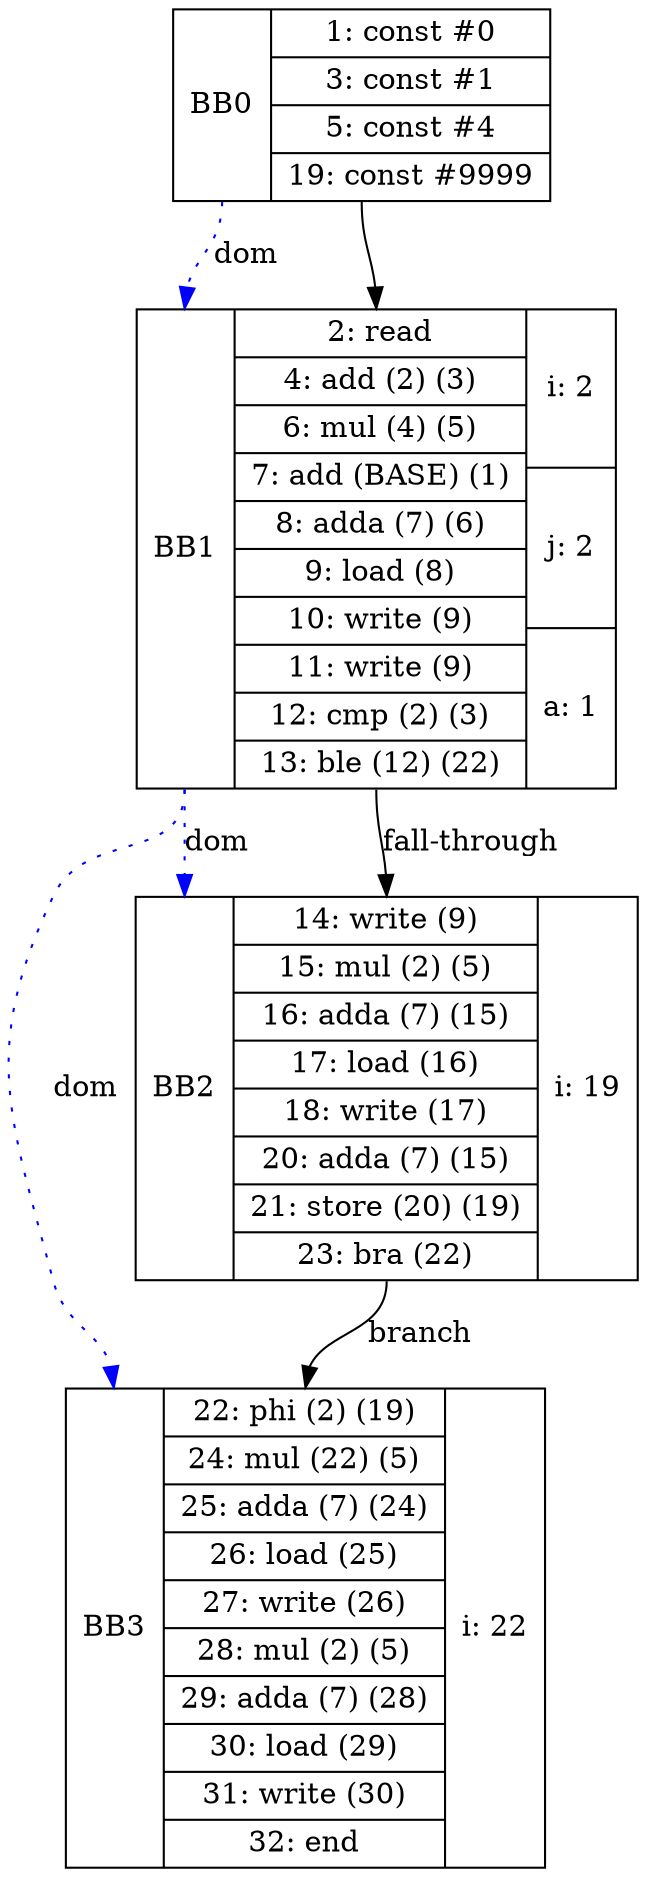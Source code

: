digraph G {
bb0[shape=record, label="<b>BB0|{1: const #0|3: const #1|5: const #4|19: const #9999}"];
bb1[shape=record, label="<b>BB1|{2: read|4: add (2) (3)|6: mul (4) (5)|7: add (BASE) (1)|8: adda (7) (6)|9: load (8)|10: write (9)|11: write (9)|12: cmp (2) (3)|13: ble (12) (22)} | {i: 2|j: 2|a: 1}"];
bb2[shape=record, label="<b>BB2|{14: write (9)|15: mul (2) (5)|16: adda (7) (15)|17: load (16)|18: write (17)|20: adda (7) (15)|21: store (20) (19)|23: bra (22)} | {i: 19}"];
bb3[shape=record, label="<b>BB3|{22: phi (2) (19)|24: mul (22) (5)|25: adda (7) (24)|26: load (25)|27: write (26)|28: mul (2) (5)|29: adda (7) (28)|30: load (29)|31: write (30)|32: end} | {i: 22}"];
bb0:s->bb1:n ;
bb1:s->bb2:n [label="fall-through"];
bb2:s->bb3:n [label="branch"];
bb0:b->bb1:b [color=blue, style=dotted, label="dom"];
bb1:b->bb2:b [color=blue, style=dotted, label="dom"];
bb1:b->bb3:b [color=blue, style=dotted, label="dom"];
}
